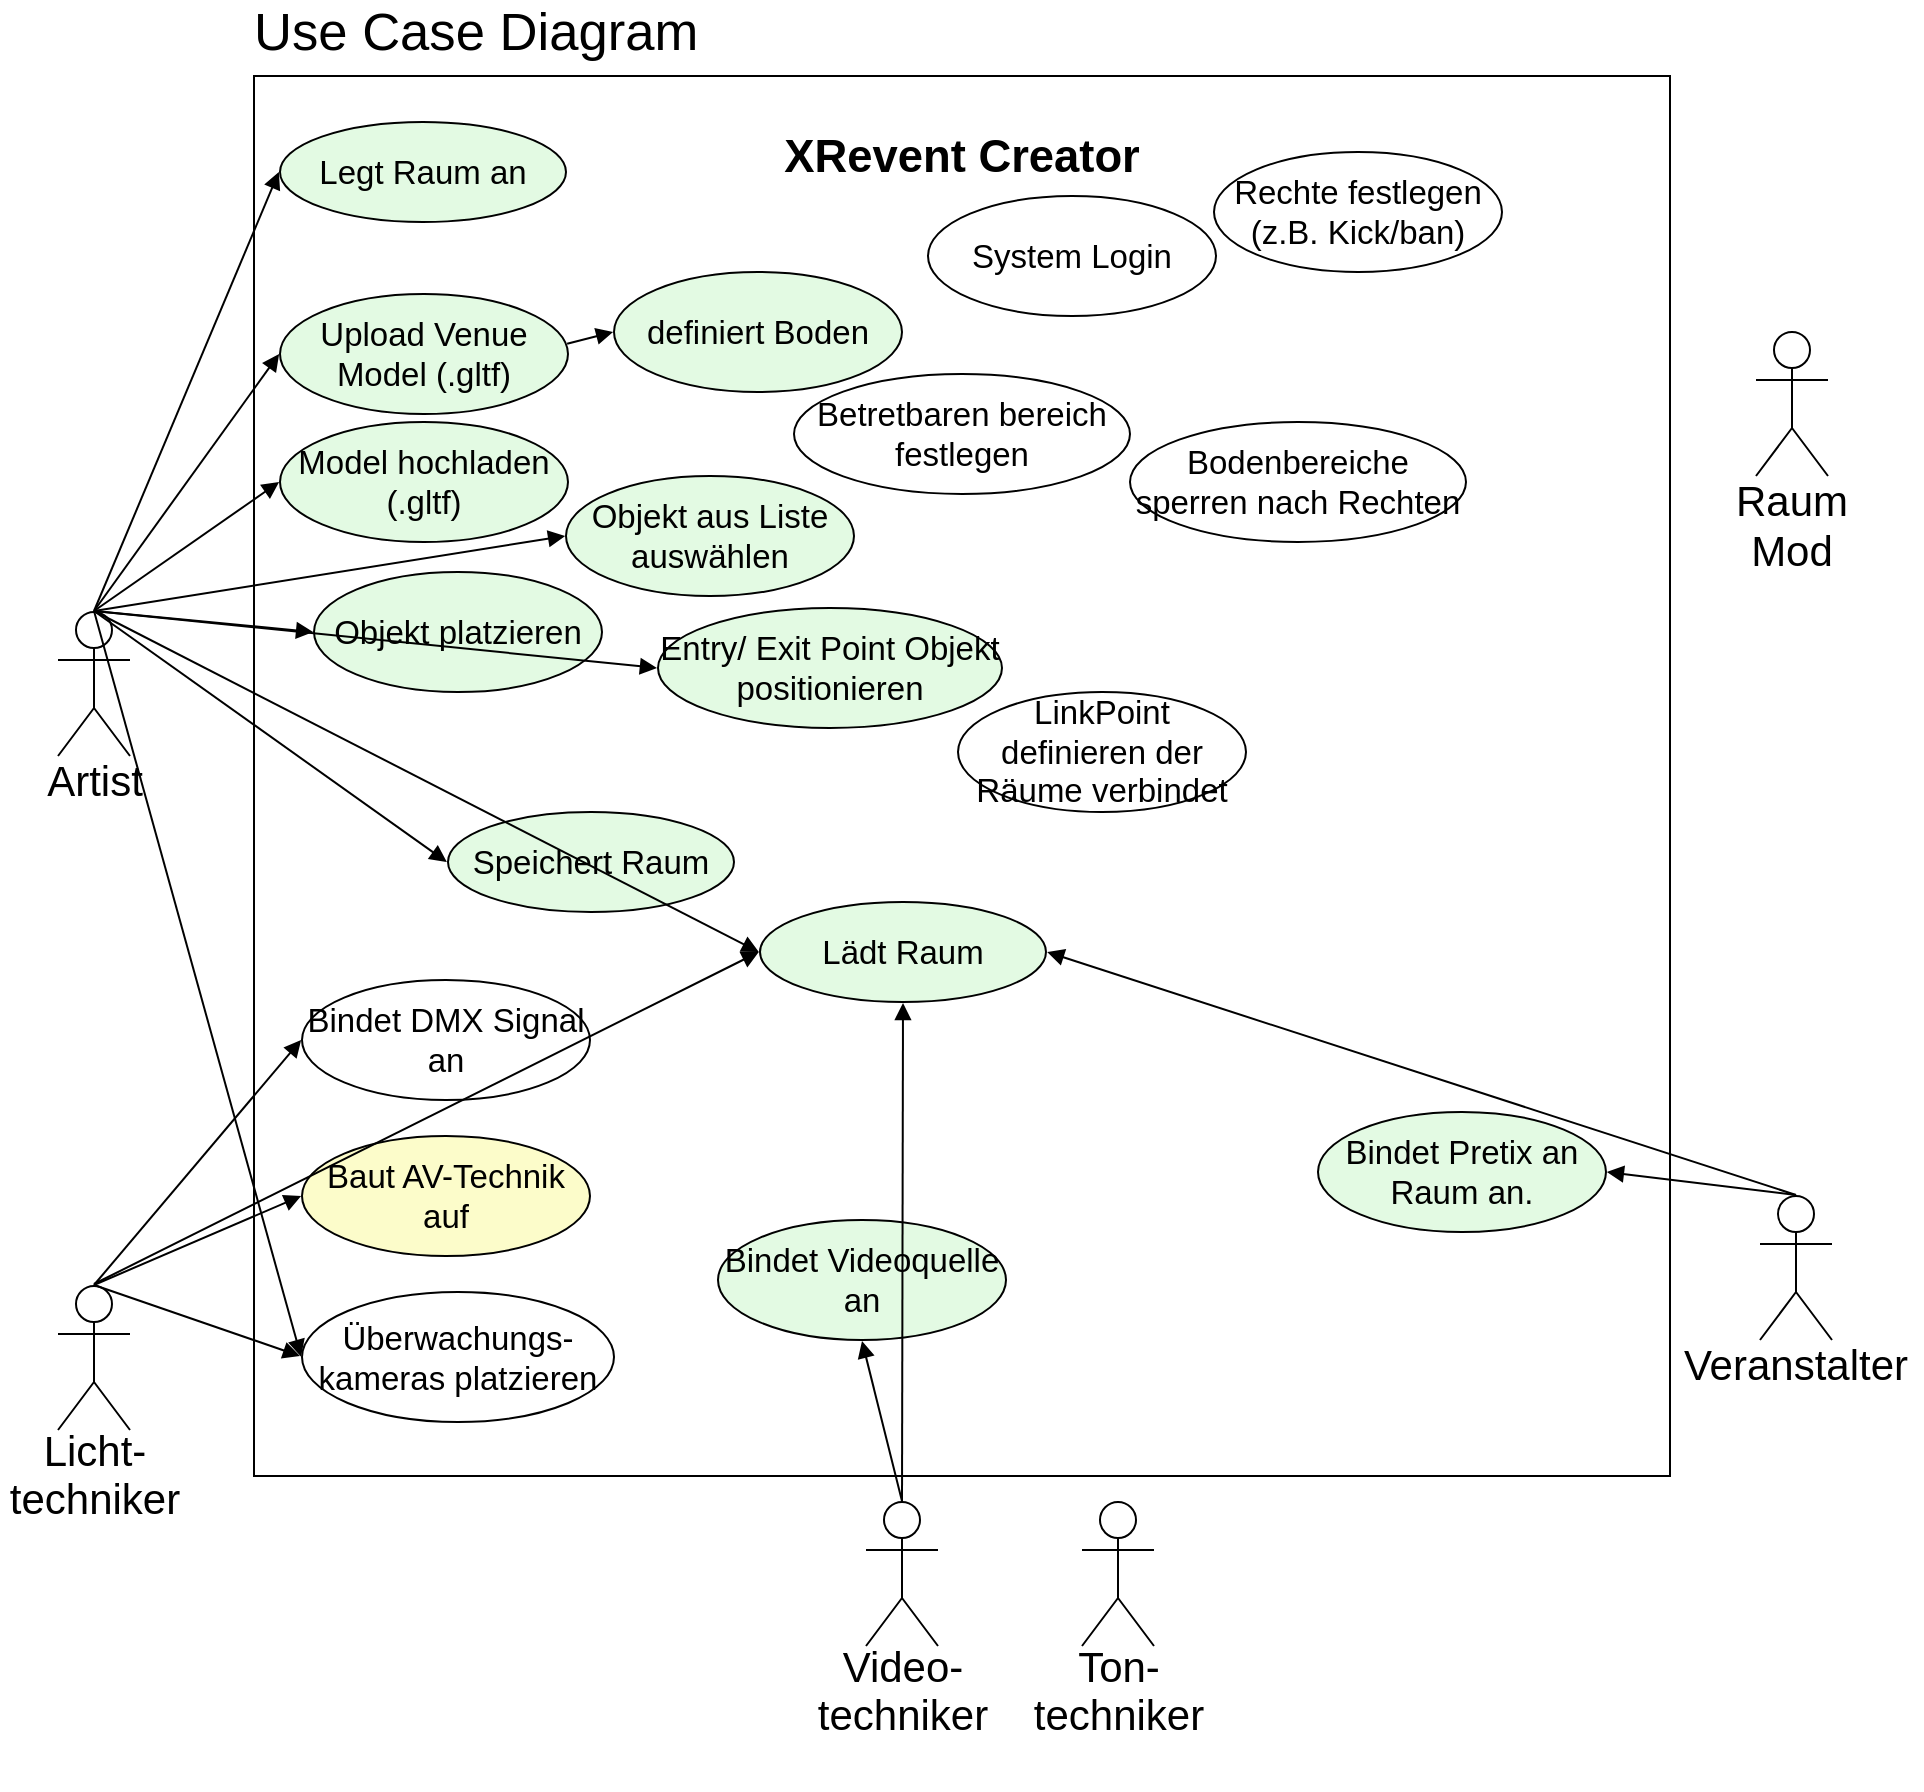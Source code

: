 <mxfile version="20.8.13" type="device"><diagram name="Seite-1" id="s45iFnotd0IQjQNFjTCb"><mxGraphModel dx="2117" dy="1831" grid="1" gridSize="10" guides="1" tooltips="1" connect="1" arrows="1" fold="1" page="1" pageScale="1" pageWidth="827" pageHeight="1169" math="0" shadow="0"><root><mxCell id="0"/><mxCell id="1" parent="0"/><mxCell id="3B3AsIkWte5oIyEAo9_7-1" value="Use Case Diagram" style="html=1;overflow=block;blockSpacing=1;whiteSpace=wrap;fontSize=26.3;fontFamily=Arimo;fontColor=default;align=left;spacing=0;verticalAlign=top;strokeOpacity=0;fillOpacity=0;fillColor=#000000;lucidId=JT-ERfuPcJ8q;" vertex="1" parent="1"><mxGeometry x="-262" y="-210" width="492" height="24" as="geometry"/></mxCell><mxCell id="3B3AsIkWte5oIyEAo9_7-2" value="&#xA;XRevent Creator" style="html=1;overflow=block;blockSpacing=1;whiteSpace=wrap;fontSize=22.7;fontFamily=Arimo;fontColor=default;fontStyle=1;align=center;spacing=0;verticalAlign=top;strokeOpacity=100;fillOpacity=100;fillColor=#ffffff;lucidId=JT-EFY7j1KWF;" vertex="1" parent="1"><mxGeometry x="-262" y="-173" width="708" height="700" as="geometry"/></mxCell><mxCell id="3B3AsIkWte5oIyEAo9_7-3" value="" style="group;dropTarget=0;pointerEvents=0;" vertex="1" parent="1"><mxGeometry x="-373" y="95" width="63" height="144" as="geometry"/></mxCell><mxCell id="3B3AsIkWte5oIyEAo9_7-4" value="" style="html=1;overflow=block;blockSpacing=1;shape=umlActor;labelPosition=center;verticalLabelPosition=bottom;verticalAlign=top;whiteSpace=nowrap;fontSize=13;spacing=0;strokeOpacity=100;fillOpacity=100;fillColor=#ffffff;lucidId=JT-Emo.q8_5f;" vertex="1" parent="3B3AsIkWte5oIyEAo9_7-3"><mxGeometry x="13" width="36" height="72" as="geometry"/></mxCell><mxCell id="3B3AsIkWte5oIyEAo9_7-5" value="Artist" style="html=1;overflow=block;blockSpacing=1;whiteSpace=wrap;fontSize=21;fontFamily=Arimo;fontColor=default;align=center;spacing=0;verticalAlign=top;strokeOpacity=0;fillOpacity=0;fillColor=#000000;strokeWidth=1.5;strokeColor=none;lucidId=JT-EtX2jfo1q;" vertex="1" parent="3B3AsIkWte5oIyEAo9_7-3"><mxGeometry y="72" width="63" height="72" as="geometry"/></mxCell><mxCell id="3B3AsIkWte5oIyEAo9_7-6" value="Upload Venue Model (.gltf)" style="html=1;overflow=block;blockSpacing=1;whiteSpace=wrap;ellipse;fontSize=16.5;fontFamily=Arimo;fontColor=default;spacing=0;strokeOpacity=100;fillOpacity=100;fillColor=#e3fae3;lucidId=JT-EO0_Qenbb;" vertex="1" parent="1"><mxGeometry x="-249" y="-64" width="144" height="60" as="geometry"/></mxCell><mxCell id="3B3AsIkWte5oIyEAo9_7-7" value="System Login" style="html=1;overflow=block;blockSpacing=1;whiteSpace=wrap;ellipse;fontSize=16.5;fontFamily=Arimo;fontColor=default;spacing=0;strokeOpacity=100;fillOpacity=100;fillColor=#ffffff;lucidId=JT-EYUEIueZD;" vertex="1" parent="1"><mxGeometry x="75" y="-113" width="144" height="60" as="geometry"/></mxCell><mxCell id="3B3AsIkWte5oIyEAo9_7-8" value="" style="html=1;jettySize=18;whiteSpace=wrap;fontSize=13;strokeOpacity=100;rounded=0;startArrow=none;endArrow=block;endFill=1;exitX=0.5;exitY=-0.007;exitPerimeter=0;entryX=-0.003;entryY=0.5;entryPerimeter=0;lucidId=JT-EJ0F4GF1S;" edge="1" parent="1" source="3B3AsIkWte5oIyEAo9_7-4" target="3B3AsIkWte5oIyEAo9_7-6"><mxGeometry width="100" height="100" relative="1" as="geometry"><Array as="points"/></mxGeometry></mxCell><mxCell id="3B3AsIkWte5oIyEAo9_7-9" value="definiert Boden" style="html=1;overflow=block;blockSpacing=1;whiteSpace=wrap;ellipse;fontSize=16.5;fontFamily=Arimo;fontColor=default;spacing=0;strokeOpacity=100;fillOpacity=100;fillColor=#e3fae3;lucidId=JT-EBRxGCZCb;" vertex="1" parent="1"><mxGeometry x="-82" y="-75" width="144" height="60" as="geometry"/></mxCell><mxCell id="3B3AsIkWte5oIyEAo9_7-10" value="Model hochladen (.gltf)" style="html=1;overflow=block;blockSpacing=1;whiteSpace=wrap;ellipse;fontSize=16.5;fontFamily=Arimo;fontColor=default;spacing=0;strokeOpacity=100;fillOpacity=100;fillColor=#e3fae3;lucidId=JT-Engm0.cRR;" vertex="1" parent="1"><mxGeometry x="-249" width="144" height="60" as="geometry"/></mxCell><mxCell id="3B3AsIkWte5oIyEAo9_7-11" value="" style="html=1;jettySize=18;whiteSpace=wrap;fontSize=13;strokeOpacity=100;rounded=0;startArrow=none;endArrow=block;endFill=1;exitX=0.997;exitY=0.415;exitPerimeter=0;entryX=-0.003;entryY=0.5;entryPerimeter=0;lucidId=JT-ErmC3FtPE;" edge="1" parent="1" source="3B3AsIkWte5oIyEAo9_7-6" target="3B3AsIkWte5oIyEAo9_7-9"><mxGeometry width="100" height="100" relative="1" as="geometry"><Array as="points"/></mxGeometry></mxCell><mxCell id="3B3AsIkWte5oIyEAo9_7-12" value="" style="html=1;jettySize=18;whiteSpace=wrap;fontSize=13;strokeOpacity=100;rounded=0;startArrow=none;endArrow=block;endFill=1;exitX=0.5;exitY=-0.007;exitPerimeter=0;entryX=-0.003;entryY=0.5;entryPerimeter=0;lucidId=JT-E1gN6V00~;" edge="1" parent="1" source="3B3AsIkWte5oIyEAo9_7-4" target="3B3AsIkWte5oIyEAo9_7-10"><mxGeometry width="100" height="100" relative="1" as="geometry"><Array as="points"/></mxGeometry></mxCell><mxCell id="3B3AsIkWte5oIyEAo9_7-13" value="Objekt platzieren" style="html=1;overflow=block;blockSpacing=1;whiteSpace=wrap;ellipse;fontSize=16.5;fontFamily=Arimo;fontColor=default;spacing=0;strokeOpacity=100;fillOpacity=100;fillColor=#e3fae3;lucidId=JT-EPef4bDiG;" vertex="1" parent="1"><mxGeometry x="-232" y="75" width="144" height="60" as="geometry"/></mxCell><mxCell id="3B3AsIkWte5oIyEAo9_7-14" value="Objekt aus Liste auswählen " style="html=1;overflow=block;blockSpacing=1;whiteSpace=wrap;ellipse;fontSize=16.5;fontFamily=Arimo;fontColor=default;spacing=0;strokeOpacity=100;fillOpacity=100;fillColor=#e3fae3;lucidId=JT-E~Yzs1pgk;" vertex="1" parent="1"><mxGeometry x="-106" y="27" width="144" height="60" as="geometry"/></mxCell><mxCell id="3B3AsIkWte5oIyEAo9_7-15" value="" style="group;dropTarget=0;pointerEvents=0;" vertex="1" parent="1"><mxGeometry x="123" y="540" width="95" height="144" as="geometry"/></mxCell><mxCell id="3B3AsIkWte5oIyEAo9_7-16" value="" style="html=1;overflow=block;blockSpacing=1;shape=umlActor;labelPosition=center;verticalLabelPosition=bottom;verticalAlign=top;whiteSpace=nowrap;fontSize=13;spacing=0;strokeOpacity=100;fillOpacity=100;fillColor=#ffffff;lucidId=JT-ENwHN6cJb;" vertex="1" parent="3B3AsIkWte5oIyEAo9_7-15"><mxGeometry x="29" width="36" height="72" as="geometry"/></mxCell><mxCell id="3B3AsIkWte5oIyEAo9_7-17" value="&lt;div style=&quot;display: flex; justify-content: center; text-align: center; align-items: baseline; font-size: 0; line-height: 1.25;margin-top: -2px;&quot;&gt;&lt;span&gt;&lt;span style=&quot;font-size:21px;color:#000000;font-family: Arimo;&quot;&gt;Ton-&lt;/span&gt;&lt;span style=&quot;font-size:21px;color:#000000;font-family: Arimo;&quot;&gt;&#xA;&lt;/span&gt;&lt;/span&gt;&lt;/div&gt;&lt;div style=&quot;display: flex; justify-content: center; text-align: center; align-items: baseline; font-size: 0; line-height: 1.25;margin-top: -2px;&quot;&gt;&lt;span&gt;&lt;span style=&quot;font-size:21px;color:#000000;font-family: Arimo;&quot;&gt;techniker&lt;/span&gt;&lt;/span&gt;&lt;/div&gt;" style="html=1;overflow=block;blockSpacing=1;whiteSpace=wrap;fontSize=13;fontFamily=Arimo;spacing=0;verticalAlign=top;strokeOpacity=0;fillOpacity=0;fillColor=#000000;strokeWidth=1.5;strokeColor=none;lucidId=JT-EX6et1yXk;" vertex="1" parent="3B3AsIkWte5oIyEAo9_7-15"><mxGeometry y="72" width="95" height="72" as="geometry"/></mxCell><mxCell id="3B3AsIkWte5oIyEAo9_7-18" value="" style="html=1;jettySize=18;whiteSpace=wrap;fontSize=13;strokeOpacity=100;rounded=0;startArrow=none;endArrow=block;endFill=1;exitX=0.5;exitY=-0.007;exitPerimeter=0;entryX=-0.003;entryY=0.5;entryPerimeter=0;lucidId=JT-E_ZGN7gpm;" edge="1" parent="1" source="3B3AsIkWte5oIyEAo9_7-4" target="3B3AsIkWte5oIyEAo9_7-13"><mxGeometry width="100" height="100" relative="1" as="geometry"><Array as="points"/></mxGeometry></mxCell><mxCell id="3B3AsIkWte5oIyEAo9_7-19" value="" style="html=1;jettySize=18;whiteSpace=wrap;fontSize=13;strokeOpacity=100;rounded=0;startArrow=none;endArrow=block;endFill=1;exitX=0.5;exitY=-0.007;exitPerimeter=0;entryX=-0.003;entryY=0.5;entryPerimeter=0;lucidId=JT-EOXIizIc.;" edge="1" parent="1" source="3B3AsIkWte5oIyEAo9_7-4" target="3B3AsIkWte5oIyEAo9_7-14"><mxGeometry width="100" height="100" relative="1" as="geometry"><Array as="points"/></mxGeometry></mxCell><mxCell id="3B3AsIkWte5oIyEAo9_7-20" value="" style="group;dropTarget=0;pointerEvents=0;" vertex="1" parent="1"><mxGeometry x="-389" y="432" width="95" height="144" as="geometry"/></mxCell><mxCell id="3B3AsIkWte5oIyEAo9_7-21" value="" style="html=1;overflow=block;blockSpacing=1;shape=umlActor;labelPosition=center;verticalLabelPosition=bottom;verticalAlign=top;whiteSpace=nowrap;fontSize=13;spacing=0;strokeOpacity=100;fillOpacity=100;fillColor=#ffffff;lucidId=JT-EXbB3dEfc;" vertex="1" parent="3B3AsIkWte5oIyEAo9_7-20"><mxGeometry x="29" width="36" height="72" as="geometry"/></mxCell><mxCell id="3B3AsIkWte5oIyEAo9_7-22" value="&lt;div style=&quot;display: flex; justify-content: center; text-align: center; align-items: baseline; font-size: 0; line-height: 1.25;margin-top: -2px;&quot;&gt;&lt;span&gt;&lt;span style=&quot;font-size:21px;color:#000000;font-family: Arimo;&quot;&gt;Licht-&lt;/span&gt;&lt;span style=&quot;font-size:21px;color:#000000;font-family: Arimo;&quot;&gt;&#xA;&lt;/span&gt;&lt;/span&gt;&lt;/div&gt;&lt;div style=&quot;display: flex; justify-content: center; text-align: center; align-items: baseline; font-size: 0; line-height: 1.25;margin-top: -2px;&quot;&gt;&lt;span&gt;&lt;span style=&quot;font-size:21px;color:#000000;font-family: Arimo;&quot;&gt;techniker&lt;/span&gt;&lt;/span&gt;&lt;/div&gt;" style="html=1;overflow=block;blockSpacing=1;whiteSpace=wrap;fontSize=13;fontFamily=Arimo;spacing=0;verticalAlign=top;strokeOpacity=0;fillOpacity=0;fillColor=#000000;strokeWidth=1.5;strokeColor=none;lucidId=JT-EkwK4_HOR;" vertex="1" parent="3B3AsIkWte5oIyEAo9_7-20"><mxGeometry y="72" width="95" height="72" as="geometry"/></mxCell><mxCell id="3B3AsIkWte5oIyEAo9_7-23" value="" style="group;dropTarget=0;pointerEvents=0;" vertex="1" parent="1"><mxGeometry x="15" y="540" width="95" height="144" as="geometry"/></mxCell><mxCell id="3B3AsIkWte5oIyEAo9_7-24" value="" style="html=1;overflow=block;blockSpacing=1;shape=umlActor;labelPosition=center;verticalLabelPosition=bottom;verticalAlign=top;whiteSpace=nowrap;fontSize=13;spacing=0;strokeOpacity=100;fillOpacity=100;fillColor=#ffffff;lucidId=JT-E-oKRR2vm;" vertex="1" parent="3B3AsIkWte5oIyEAo9_7-23"><mxGeometry x="29" width="36" height="72" as="geometry"/></mxCell><mxCell id="3B3AsIkWte5oIyEAo9_7-25" value="&lt;div style=&quot;display: flex; justify-content: center; text-align: center; align-items: baseline; font-size: 0; line-height: 1.25;margin-top: -2px;&quot;&gt;&lt;span&gt;&lt;span style=&quot;font-size:21px;color:#000000;font-family: Arimo;&quot;&gt;Video-&lt;/span&gt;&lt;span style=&quot;font-size:21px;color:#000000;font-family: Arimo;&quot;&gt;&#xA;&lt;/span&gt;&lt;/span&gt;&lt;/div&gt;&lt;div style=&quot;display: flex; justify-content: center; text-align: center; align-items: baseline; font-size: 0; line-height: 1.25;margin-top: -2px;&quot;&gt;&lt;span&gt;&lt;span style=&quot;font-size:21px;color:#000000;font-family: Arimo;&quot;&gt;techniker&lt;/span&gt;&lt;/span&gt;&lt;/div&gt;" style="html=1;overflow=block;blockSpacing=1;whiteSpace=wrap;fontSize=13;fontFamily=Arimo;spacing=0;verticalAlign=top;strokeOpacity=0;fillOpacity=0;fillColor=#000000;strokeWidth=1.5;strokeColor=none;lucidId=JT-EItAt2IRR;" vertex="1" parent="3B3AsIkWte5oIyEAo9_7-23"><mxGeometry y="72" width="95" height="72" as="geometry"/></mxCell><mxCell id="3B3AsIkWte5oIyEAo9_7-26" value="" style="group;dropTarget=0;pointerEvents=0;" vertex="1" parent="1"><mxGeometry x="446" y="387" width="126" height="144" as="geometry"/></mxCell><mxCell id="3B3AsIkWte5oIyEAo9_7-27" value="" style="html=1;overflow=block;blockSpacing=1;shape=umlActor;labelPosition=center;verticalLabelPosition=bottom;verticalAlign=top;whiteSpace=nowrap;fontSize=13;spacing=0;strokeOpacity=100;fillOpacity=100;fillColor=#ffffff;lucidId=JT-E-1y3cwTW;" vertex="1" parent="3B3AsIkWte5oIyEAo9_7-26"><mxGeometry x="45" width="36" height="72" as="geometry"/></mxCell><mxCell id="3B3AsIkWte5oIyEAo9_7-28" value="Veranstalter" style="html=1;overflow=block;blockSpacing=1;whiteSpace=wrap;fontSize=21;fontFamily=Arimo;fontColor=default;align=center;spacing=0;verticalAlign=top;strokeOpacity=0;fillOpacity=0;fillColor=#000000;strokeWidth=1.5;strokeColor=none;lucidId=JT-Ey~B-ffWC;" vertex="1" parent="3B3AsIkWte5oIyEAo9_7-26"><mxGeometry y="72" width="126" height="72" as="geometry"/></mxCell><mxCell id="3B3AsIkWte5oIyEAo9_7-29" value="Bindet DMX Signal an" style="html=1;overflow=block;blockSpacing=1;whiteSpace=wrap;ellipse;fontSize=16.5;fontFamily=Arimo;fontColor=default;spacing=0;strokeOpacity=100;fillOpacity=100;fillColor=#ffffff;lucidId=JT-EhDmkxBCD;" vertex="1" parent="1"><mxGeometry x="-238" y="279" width="144" height="60" as="geometry"/></mxCell><mxCell id="3B3AsIkWte5oIyEAo9_7-30" value="" style="html=1;jettySize=18;whiteSpace=wrap;fontSize=13;strokeOpacity=100;rounded=0;startArrow=none;endArrow=block;endFill=1;exitX=0.5;exitY=-0.007;exitPerimeter=0;entryX=-0.003;entryY=0.5;entryPerimeter=0;lucidId=JT-EE57ndvDJ;" edge="1" parent="1" source="3B3AsIkWte5oIyEAo9_7-21" target="3B3AsIkWte5oIyEAo9_7-29"><mxGeometry width="100" height="100" relative="1" as="geometry"><Array as="points"/></mxGeometry></mxCell><mxCell id="3B3AsIkWte5oIyEAo9_7-31" value="Überwachungs-kameras platzieren" style="html=1;overflow=block;blockSpacing=1;whiteSpace=wrap;ellipse;fontSize=16.5;fontFamily=Arimo;fontColor=default;spacing=0;strokeOpacity=100;fillOpacity=100;fillColor=#ffffff;lucidId=JT-ELGEXHGrW;" vertex="1" parent="1"><mxGeometry x="-238" y="435" width="156" height="65" as="geometry"/></mxCell><mxCell id="3B3AsIkWte5oIyEAo9_7-32" value="" style="html=1;jettySize=18;whiteSpace=wrap;fontSize=13;strokeOpacity=100;rounded=0;startArrow=none;endArrow=block;endFill=1;exitX=0.5;exitY=-0.007;exitPerimeter=0;lucidId=JT-Ew_Z_xiiY;" edge="1" parent="1" source="3B3AsIkWte5oIyEAo9_7-21"><mxGeometry width="100" height="100" relative="1" as="geometry"><Array as="points"/><mxPoint x="-239" y="467" as="targetPoint"/></mxGeometry></mxCell><mxCell id="3B3AsIkWte5oIyEAo9_7-33" value="Bindet Videoquelle an" style="html=1;overflow=block;blockSpacing=1;whiteSpace=wrap;ellipse;fontSize=16.5;fontFamily=Arimo;fontColor=default;spacing=0;strokeOpacity=100;fillOpacity=100;fillColor=#e3fae3;lucidId=JT-ESYkRrQH.;" vertex="1" parent="1"><mxGeometry x="-30" y="399" width="144" height="60" as="geometry"/></mxCell><mxCell id="3B3AsIkWte5oIyEAo9_7-34" value="" style="html=1;jettySize=18;whiteSpace=wrap;fontSize=13;strokeOpacity=100;rounded=0;startArrow=none;endArrow=block;endFill=1;exitX=0.5;exitY=-0.007;exitPerimeter=0;entryX=0.5;entryY=1.008;entryPerimeter=0;lucidId=JT-E1E7TzuKw;" edge="1" parent="1" source="3B3AsIkWte5oIyEAo9_7-24" target="3B3AsIkWte5oIyEAo9_7-33"><mxGeometry width="100" height="100" relative="1" as="geometry"><Array as="points"/></mxGeometry></mxCell><mxCell id="3B3AsIkWte5oIyEAo9_7-35" value="" style="html=1;jettySize=18;whiteSpace=wrap;fontSize=13;strokeOpacity=100;rounded=0;startArrow=none;endArrow=block;endFill=1;exitX=0.5;exitY=-0.007;exitPerimeter=0;entryX=-0.003;entryY=0.498;entryPerimeter=0;lucidId=JT-Elchi1.Il;" edge="1" parent="1" source="3B3AsIkWte5oIyEAo9_7-4" target="3B3AsIkWte5oIyEAo9_7-31"><mxGeometry width="100" height="100" relative="1" as="geometry"><Array as="points"/></mxGeometry></mxCell><mxCell id="3B3AsIkWte5oIyEAo9_7-36" value="Entry/ Exit Point Objekt positionieren" style="html=1;overflow=block;blockSpacing=1;whiteSpace=wrap;ellipse;fontSize=16.5;fontFamily=Arimo;fontColor=default;spacing=0;strokeOpacity=100;fillOpacity=100;fillColor=#e3fae3;lucidId=JT-EdXf-kRZ5;" vertex="1" parent="1"><mxGeometry x="-60" y="93" width="172" height="60" as="geometry"/></mxCell><mxCell id="3B3AsIkWte5oIyEAo9_7-37" value="" style="html=1;jettySize=18;whiteSpace=wrap;fontSize=13;strokeOpacity=100;rounded=0;startArrow=none;endArrow=block;endFill=1;exitX=0.5;exitY=-0.007;exitPerimeter=0;entryX=-0.003;entryY=0.5;entryPerimeter=0;lucidId=JT-EYp-cSMS8;" edge="1" parent="1" source="3B3AsIkWte5oIyEAo9_7-4" target="3B3AsIkWte5oIyEAo9_7-36"><mxGeometry width="100" height="100" relative="1" as="geometry"><Array as="points"/></mxGeometry></mxCell><mxCell id="3B3AsIkWte5oIyEAo9_7-38" value="LinkPoint definieren der Räume verbindet" style="html=1;overflow=block;blockSpacing=1;whiteSpace=wrap;ellipse;fontSize=16.5;fontFamily=Arimo;fontColor=default;spacing=0;strokeOpacity=100;fillOpacity=100;fillColor=#ffffff;lucidId=JT-E9~Z5D_un;" vertex="1" parent="1"><mxGeometry x="90" y="135" width="144" height="60" as="geometry"/></mxCell><mxCell id="3B3AsIkWte5oIyEAo9_7-39" value="Rechte festlegen (z.B. Kick/ban)" style="html=1;overflow=block;blockSpacing=1;whiteSpace=wrap;ellipse;fontSize=16.5;fontFamily=Arimo;fontColor=default;spacing=0;strokeOpacity=100;fillOpacity=100;fillColor=#ffffff;lucidId=JT-E7lxD8B49;" vertex="1" parent="1"><mxGeometry x="218" y="-135" width="144" height="60" as="geometry"/></mxCell><mxCell id="3B3AsIkWte5oIyEAo9_7-40" value="" style="group;dropTarget=0;pointerEvents=0;" vertex="1" parent="1"><mxGeometry x="465" y="-45" width="84" height="144" as="geometry"/></mxCell><mxCell id="3B3AsIkWte5oIyEAo9_7-41" value="" style="html=1;overflow=block;blockSpacing=1;shape=umlActor;labelPosition=center;verticalLabelPosition=bottom;verticalAlign=top;whiteSpace=nowrap;fontSize=13;spacing=0;strokeOpacity=100;fillOpacity=100;fillColor=#ffffff;lucidId=JT-Em9Fmd3SL;" vertex="1" parent="3B3AsIkWte5oIyEAo9_7-40"><mxGeometry x="24" width="36" height="72" as="geometry"/></mxCell><mxCell id="3B3AsIkWte5oIyEAo9_7-42" value="Raum Mod" style="html=1;overflow=block;blockSpacing=1;whiteSpace=wrap;fontSize=21;fontFamily=Arimo;fontColor=default;align=center;spacing=0;verticalAlign=top;strokeOpacity=0;fillOpacity=0;fillColor=#000000;strokeWidth=1.5;strokeColor=none;lucidId=JT-EjWOI1m1m;" vertex="1" parent="3B3AsIkWte5oIyEAo9_7-40"><mxGeometry y="72" width="84" height="72" as="geometry"/></mxCell><mxCell id="3B3AsIkWte5oIyEAo9_7-43" value="Bodenbereiche sperren nach Rechten" style="html=1;overflow=block;blockSpacing=1;whiteSpace=wrap;ellipse;fontSize=16.5;fontFamily=Arimo;fontColor=default;spacing=0;strokeOpacity=100;fillOpacity=100;fillColor=#ffffff;lucidId=JT-EegiDupdy;" vertex="1" parent="1"><mxGeometry x="176" width="168" height="60" as="geometry"/></mxCell><mxCell id="3B3AsIkWte5oIyEAo9_7-44" value="Betretbaren bereich festlegen" style="html=1;overflow=block;blockSpacing=1;whiteSpace=wrap;ellipse;fontSize=16.5;fontFamily=Arimo;fontColor=default;spacing=0;strokeOpacity=100;fillOpacity=100;fillColor=#ffffff;lucidId=JT-Ei_Z2602w;" vertex="1" parent="1"><mxGeometry x="8" y="-24" width="168" height="60" as="geometry"/></mxCell><mxCell id="3B3AsIkWte5oIyEAo9_7-45" value="Bindet Pretix an Raum an." style="html=1;overflow=block;blockSpacing=1;whiteSpace=wrap;ellipse;fontSize=16.5;fontFamily=Arimo;fontColor=default;spacing=0;strokeOpacity=100;fillOpacity=100;fillColor=#e3fae3;lucidId=KIO36Qzc3X5i;" vertex="1" parent="1"><mxGeometry x="270" y="345" width="144" height="60" as="geometry"/></mxCell><mxCell id="3B3AsIkWte5oIyEAo9_7-46" value="" style="html=1;jettySize=18;whiteSpace=wrap;fontSize=13;strokeOpacity=100;rounded=0;startArrow=none;endArrow=block;endFill=1;exitX=0.5;exitY=-0.007;exitPerimeter=0;entryX=1.003;entryY=0.5;entryPerimeter=0;lucidId=.JO3vomm5pty;" edge="1" parent="1" source="3B3AsIkWte5oIyEAo9_7-27" target="3B3AsIkWte5oIyEAo9_7-45"><mxGeometry width="100" height="100" relative="1" as="geometry"><Array as="points"/></mxGeometry></mxCell><mxCell id="3B3AsIkWte5oIyEAo9_7-47" value="Baut AV-Technik auf" style="html=1;overflow=block;blockSpacing=1;whiteSpace=wrap;ellipse;fontSize=16.5;fontFamily=Arimo;fontColor=default;spacing=0;strokeOpacity=100;fillOpacity=100;fillColor=#fcfcca;lucidId=lMO3Q9Ui24wo;" vertex="1" parent="1"><mxGeometry x="-238" y="357" width="144" height="60" as="geometry"/></mxCell><mxCell id="3B3AsIkWte5oIyEAo9_7-48" value="" style="html=1;jettySize=18;whiteSpace=wrap;fontSize=13;strokeOpacity=100;rounded=0;startArrow=none;endArrow=block;endFill=1;exitX=0.5;exitY=-0.007;exitPerimeter=0;entryX=-0.003;entryY=0.5;entryPerimeter=0;lucidId=sOO31M7grNwE;" edge="1" parent="1" source="3B3AsIkWte5oIyEAo9_7-21" target="3B3AsIkWte5oIyEAo9_7-47"><mxGeometry width="100" height="100" relative="1" as="geometry"><Array as="points"/></mxGeometry></mxCell><mxCell id="3B3AsIkWte5oIyEAo9_7-49" value="Legt Raum an" style="html=1;overflow=block;blockSpacing=1;whiteSpace=wrap;ellipse;fontSize=16.5;fontFamily=Arimo;fontColor=default;spacing=0;strokeOpacity=100;fillOpacity=100;fillColor=#e3fae3;lucidId=iQO3LmGmzMh3;" vertex="1" parent="1"><mxGeometry x="-249" y="-150" width="143" height="50" as="geometry"/></mxCell><mxCell id="3B3AsIkWte5oIyEAo9_7-50" value="" style="html=1;jettySize=18;whiteSpace=wrap;fontSize=13;strokeOpacity=100;rounded=0;startArrow=none;endArrow=block;endFill=1;exitX=0.5;exitY=-0.007;exitPerimeter=0;entryX=-0.004;entryY=0.5;entryPerimeter=0;lucidId=LQO3-GXHlJoh;" edge="1" parent="1" source="3B3AsIkWte5oIyEAo9_7-4" target="3B3AsIkWte5oIyEAo9_7-49"><mxGeometry width="100" height="100" relative="1" as="geometry"><Array as="points"/></mxGeometry></mxCell><mxCell id="3B3AsIkWte5oIyEAo9_7-51" value="Speichert Raum" style="html=1;overflow=block;blockSpacing=1;whiteSpace=wrap;ellipse;fontSize=16.5;fontFamily=Arimo;fontColor=default;spacing=0;strokeOpacity=100;fillOpacity=100;fillColor=#e3fae3;lucidId=4TO3rjSLX-DO;" vertex="1" parent="1"><mxGeometry x="-165" y="195" width="143" height="50" as="geometry"/></mxCell><mxCell id="3B3AsIkWte5oIyEAo9_7-52" value="Lädt Raum" style="html=1;overflow=block;blockSpacing=1;whiteSpace=wrap;ellipse;fontSize=16.5;fontFamily=Arimo;fontColor=default;spacing=0;strokeOpacity=100;fillOpacity=100;fillColor=#e3fae3;lucidId=uUO3z5AVZK1W;" vertex="1" parent="1"><mxGeometry x="-9" y="240" width="143" height="50" as="geometry"/></mxCell><mxCell id="3B3AsIkWte5oIyEAo9_7-53" value="" style="html=1;jettySize=18;whiteSpace=wrap;fontSize=13;strokeOpacity=100;rounded=0;startArrow=none;endArrow=block;endFill=1;exitX=0.5;exitY=-0.007;exitPerimeter=0;entryX=-0.004;entryY=0.5;entryPerimeter=0;lucidId=PUO3tMH8Z0Ka;" edge="1" parent="1" source="3B3AsIkWte5oIyEAo9_7-4" target="3B3AsIkWte5oIyEAo9_7-51"><mxGeometry width="100" height="100" relative="1" as="geometry"><Array as="points"/></mxGeometry></mxCell><mxCell id="3B3AsIkWte5oIyEAo9_7-54" value="" style="html=1;jettySize=18;whiteSpace=wrap;fontSize=13;strokeOpacity=100;rounded=0;startArrow=none;endArrow=block;endFill=1;exitX=0.5;exitY=-0.007;exitPerimeter=0;entryX=1.004;entryY=0.5;entryPerimeter=0;lucidId=dVO3n-OHzoyY;" edge="1" parent="1" source="3B3AsIkWte5oIyEAo9_7-27" target="3B3AsIkWte5oIyEAo9_7-52"><mxGeometry width="100" height="100" relative="1" as="geometry"><Array as="points"/></mxGeometry></mxCell><mxCell id="3B3AsIkWte5oIyEAo9_7-55" value="" style="html=1;jettySize=18;whiteSpace=wrap;fontSize=13;strokeOpacity=100;rounded=0;startArrow=none;endArrow=block;endFill=1;exitX=0.5;exitY=-0.007;exitPerimeter=0;entryX=0.5;entryY=1.01;entryPerimeter=0;lucidId=MVO3fhiPHZ2O;" edge="1" parent="1" source="3B3AsIkWte5oIyEAo9_7-24" target="3B3AsIkWte5oIyEAo9_7-52"><mxGeometry width="100" height="100" relative="1" as="geometry"><Array as="points"/></mxGeometry></mxCell><mxCell id="3B3AsIkWte5oIyEAo9_7-56" value="" style="html=1;jettySize=18;whiteSpace=wrap;fontSize=13;strokeOpacity=100;rounded=0;startArrow=none;endArrow=block;endFill=1;entryX=-0.004;entryY=0.5;entryPerimeter=0;lucidId=-VO3a8U0bkJp;" edge="1" parent="1" target="3B3AsIkWte5oIyEAo9_7-52"><mxGeometry width="100" height="100" relative="1" as="geometry"><Array as="points"/><mxPoint x="-342" y="431" as="sourcePoint"/></mxGeometry></mxCell><mxCell id="3B3AsIkWte5oIyEAo9_7-57" value="" style="html=1;jettySize=18;whiteSpace=wrap;fontSize=13;strokeOpacity=100;rounded=0;startArrow=none;endArrow=block;endFill=1;exitX=0.5;exitY=-0.007;exitPerimeter=0;entryX=-0.004;entryY=0.5;entryPerimeter=0;lucidId=RWO3fiJ-AYTv;" edge="1" parent="1" source="3B3AsIkWte5oIyEAo9_7-4" target="3B3AsIkWte5oIyEAo9_7-52"><mxGeometry width="100" height="100" relative="1" as="geometry"><Array as="points"/></mxGeometry></mxCell></root></mxGraphModel></diagram></mxfile>